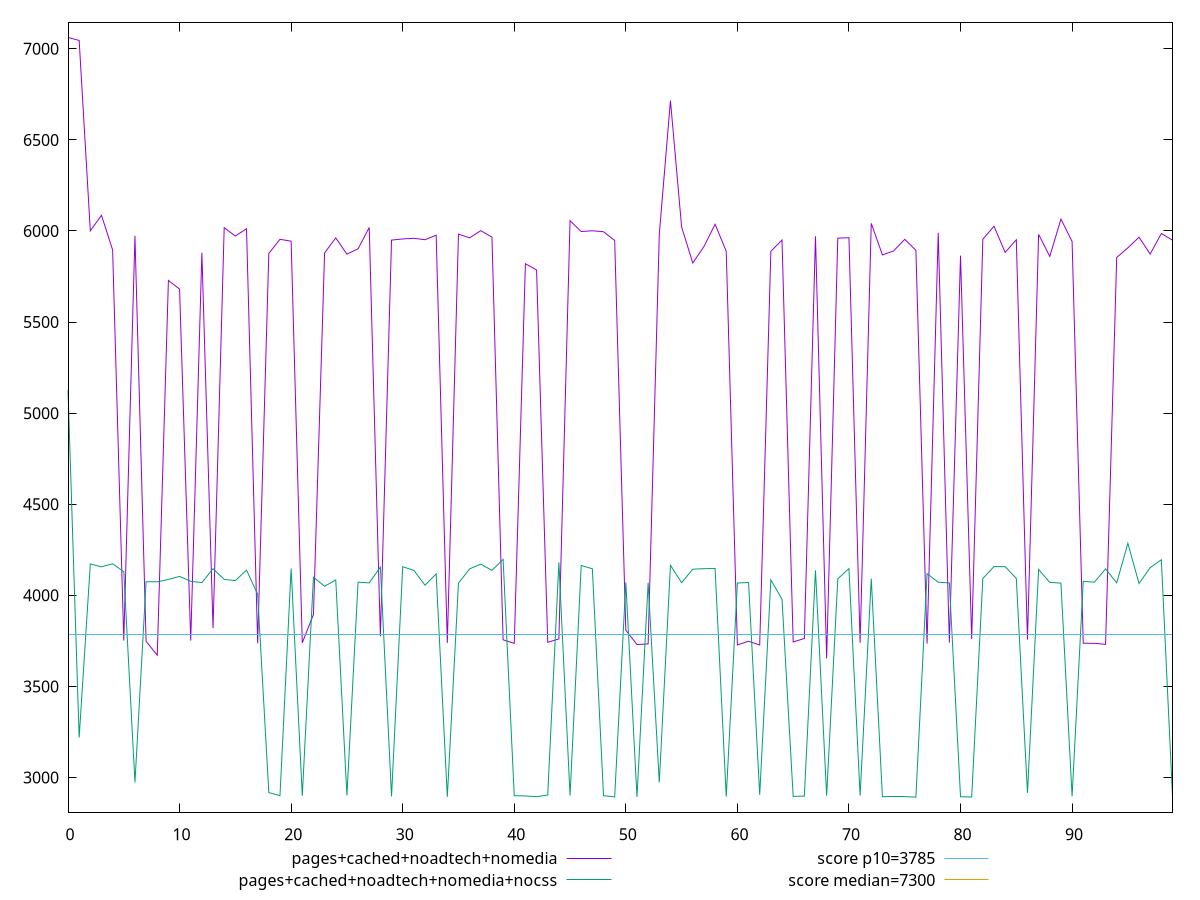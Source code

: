 reset

$pagesCachedNoadtechNomedia <<EOF
0 7062.218999999999
1 7046.024999999998
2 6000.743
3 6086.219499999999
4 5895.80655
5 3751.9181499999995
6 5973.4992
7 3747.3030499999995
8 3671.0889999999995
9 5728.5915
10 5680.835
11 3751.8794499999995
12 5880.484050000001
13 3819.319
14 6018.114
15 5972.463100000001
16 6012.353999999999
17 3737.1582999999996
18 5876.766500000001
19 5954.312199999999
20 5944.032300000001
21 3739.47875
22 3894.499
23 5879.4848999999995
24 5962.1193
25 5872.839000000001
26 5902.16525
27 6019.145
28 3774.6439999999993
29 5950.026
30 5956.276000000002
31 5959.850600000001
32 5952.049000000001
33 5976.907999999999
34 3738.7975846535187
35 5982.803099999999
36 5962.2549
37 6001.756000000001
38 5966.213000000001
39 3755.6802
40 3735.919999999999
41 5820.1775
42 5785.9625
43 3741.9183000000003
44 3760.643
45 6056.447
46 5997.06088949548
47 6001.072
48 5995.860999999999
49 5948.114299999999
50 3808.3689999999997
51 3729.7455000000004
52 3733.2857000000004
53 5982.1618
54 6716.056
55 6022.299999999999
56 5824.4645
57 5914.3073
58 6036.8261
59 5888.967000000001
60 3727.5165500000007
61 3747.67615
62 3727.1629999999996
63 5888.246
64 5950.368300000001
65 3743.914899999999
66 3762.96
67 5970.9661
68 3654.02
69 5960.7345000000005
70 5963.1214
71 3739.7810500000005
72 6041.865000000001
73 5868.359
74 5890.408999999999
75 5954.135
76 5894.2695
77 3734.9309000000003
78 5989.966799999999
79 3740.4139999999998
80 5864.867
81 3760.0190000000002
82 5954.3992
83 6026.0380000000005
84 5882.7032500000005
85 5951.8550000000005
86 3756.807550000001
87 5981.462000000001
88 5860.327
89 6065.3735000000015
90 5942.582
91 3736.82135
92 3736.4946
93 3730.77285
94 5854.656999999999
95 5907.77495
96 5965.604399999998
97 5873.437999999999
98 5986.094300000001
99 5949.515600000001
EOF

$pagesCachedNoadtechNomediaNocss <<EOF
0 5127.5520000000015
1 3218.973
2 4172.004
3 4156.3641
4 4173.151
5 4129.665000000001
6 2973.0156
7 4074.357
8 4074.0677000000005
9 4087.3350000000005
10 4103.656599999999
11 4076.986000000001
12 4069.5517500000005
13 4145.973
14 4087.4664999999995
15 4080.78965
16 4138.066000000001
17 4006.299
18 2916.9220000000005
19 2900.2047000000002
20 4146.73
21 2899.5419
22 4099.555
23 4049.7765
24 4084.1795999999995
25 2901.6764999999996
26 4072.5632
27 4067.9589000000005
28 4155.291
29 2896.2573500000003
30 4156.843000000001
31 4136.987800000001
32 4055.4918000000002
33 4117.102000000001
34 2893.439
35 4066.590399999999
36 4145.243
37 4171.138999999999
38 4136.834000000001
39 4197.322
40 2899.6643000000004
41 2898.4572000000007
42 2894.4880000000003
43 2903.5879999999997
44 4180.529
45 2900.4486
46 4163.838000000001
47 4145.699
48 2899.9954999999995
49 2893.3330000000005
50 4070.8140999999996
51 2892.9714999999997
52 4069.3445500000003
53 2972.594
54 4164.781999999999
55 4069.08
56 4143.513999999999
57 4146.04
58 4147.055
59 2894.6535
60 4067.4966999999997
61 4070.3302000000003
62 2904.5662500000003
63 4084.7348
64 3978.4840000000004
65 2895.8394000000003
66 2897.8755000000006
67 4136.8681
68 2900.0085
69 4090.5616
70 4146.592000000001
71 2900.4550999999997
72 4091.3814000000007
73 2894.1201
74 2895.881
75 2894.982
76 2891.93275
77 4118.5555
78 4072.01335
79 4067.894800000001
80 2894.0701499999996
81 2892.9376
82 4092.2149999999992
83 4157.7151
84 4157.32
85 4092.8466
86 2915.6485000000002
87 4141.930699999999
88 4070.96555
89 4066.8858999999993
90 2897.05025
91 4077.066
92 4071.9537999999993
93 4145.083
94 4068.1462999999994
95 4285.717500000001
96 4064.9995000000004
97 4151.661999999999
98 4195.283
99 2896.8909999999996
EOF

set key outside below
set xrange [0:99]
set yrange [2808.527025:7145.624724999999]
set trange [2808.527025:7145.624724999999]
set terminal svg size 640, 520 enhanced background rgb 'white'
set output "report_00017_2021-02-10T15-08-03.406Z/interactive/comparison/line/3_vs_4.svg"

plot $pagesCachedNoadtechNomedia title "pages+cached+noadtech+nomedia" with line, \
     $pagesCachedNoadtechNomediaNocss title "pages+cached+noadtech+nomedia+nocss" with line, \
     3785 title "score p10=3785", \
     7300 title "score median=7300"

reset
